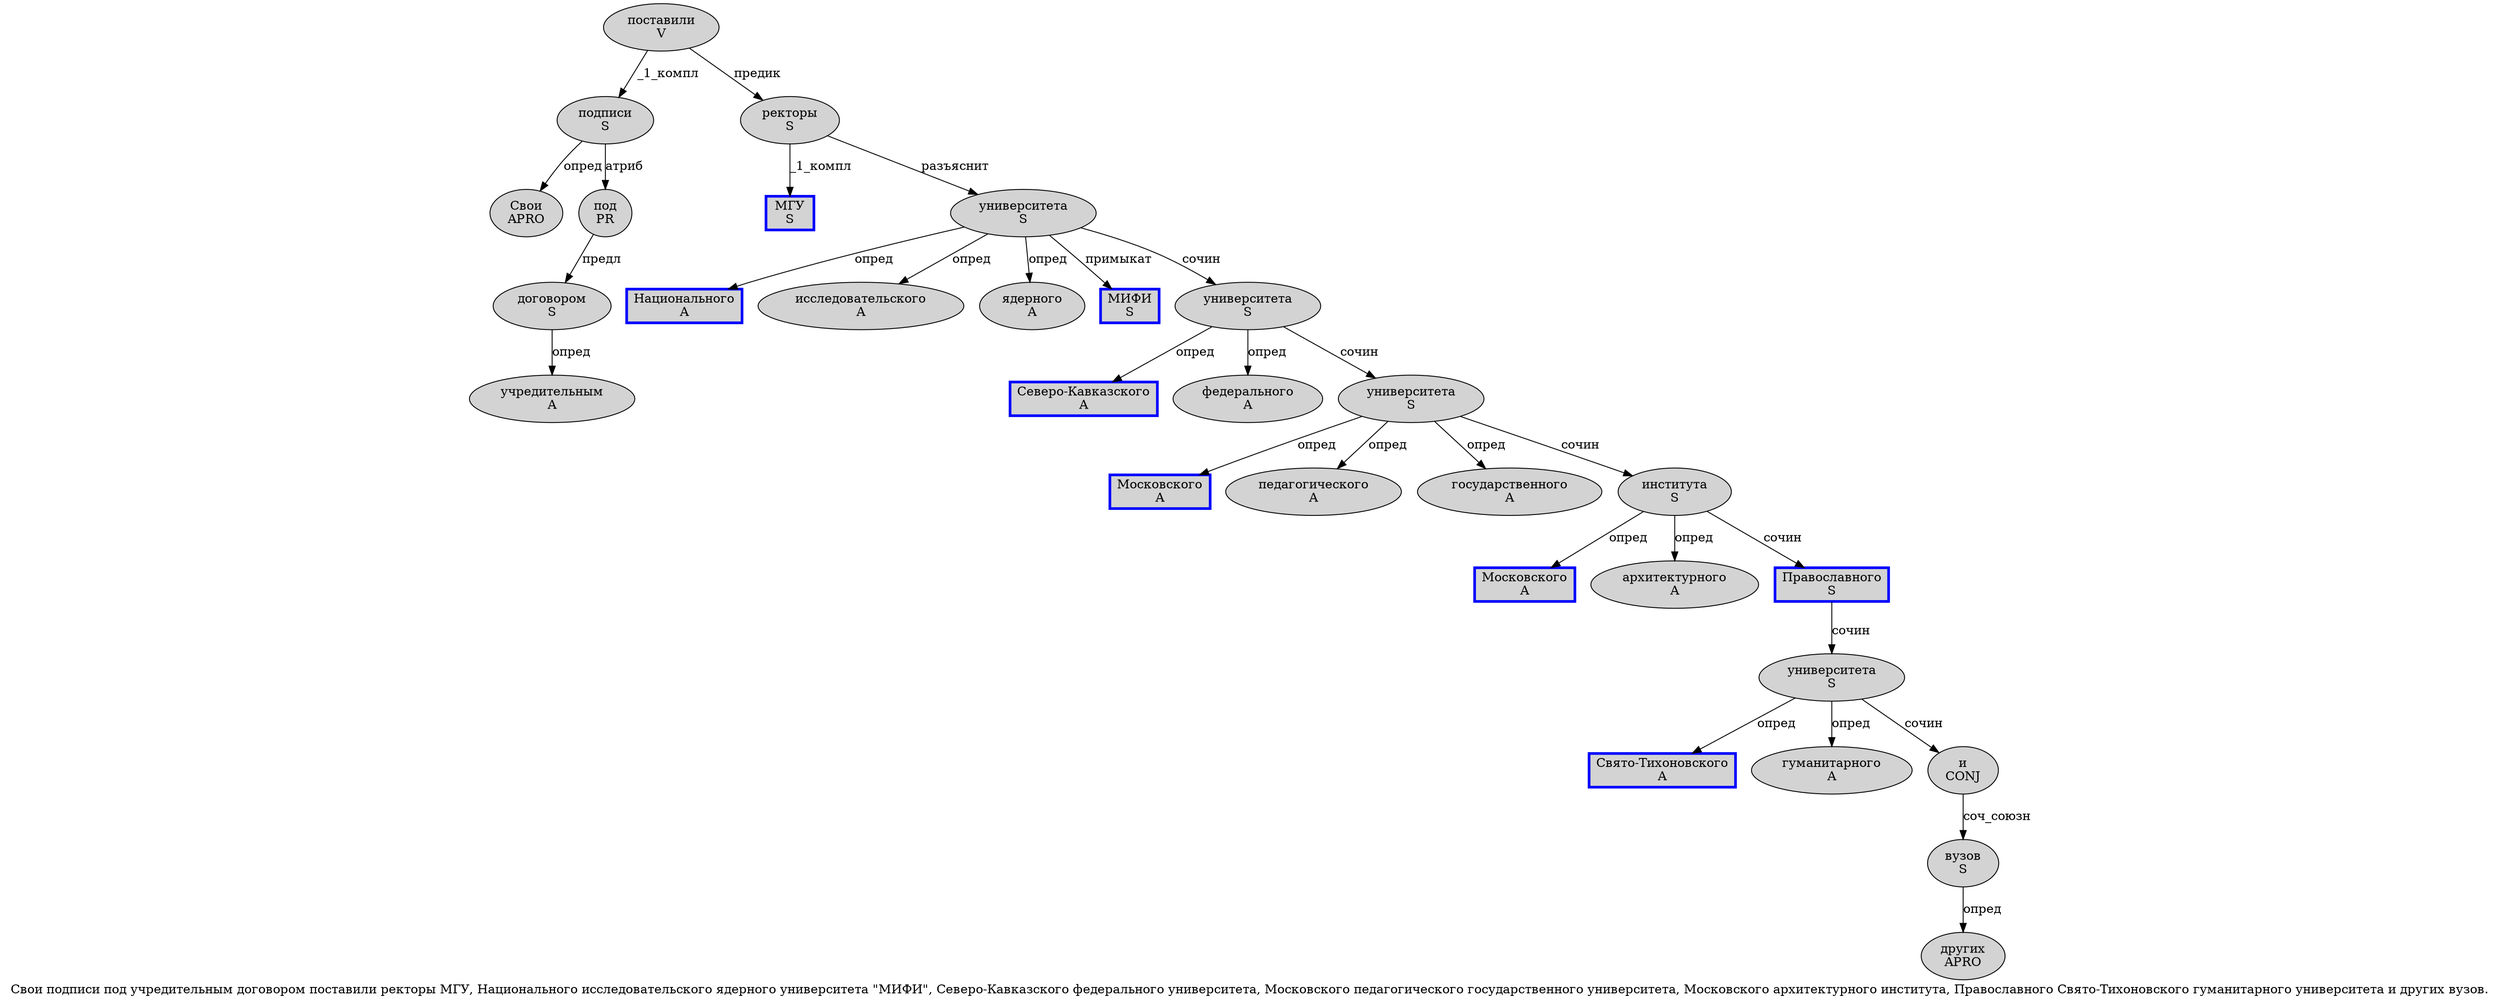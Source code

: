 digraph SENTENCE_1520 {
	graph [label="Свои подписи под учредительным договором поставили ректоры МГУ, Национального исследовательского ядерного университета \"МИФИ\", Северо-Кавказского федерального университета, Московского педагогического государственного университета, Московского архитектурного института, Православного Свято-Тихоновского гуманитарного университета и других вузов."]
	node [style=filled]
		0 [label="Свои
APRO" color="" fillcolor=lightgray penwidth=1 shape=ellipse]
		1 [label="подписи
S" color="" fillcolor=lightgray penwidth=1 shape=ellipse]
		2 [label="под
PR" color="" fillcolor=lightgray penwidth=1 shape=ellipse]
		3 [label="учредительным
A" color="" fillcolor=lightgray penwidth=1 shape=ellipse]
		4 [label="договором
S" color="" fillcolor=lightgray penwidth=1 shape=ellipse]
		5 [label="поставили
V" color="" fillcolor=lightgray penwidth=1 shape=ellipse]
		6 [label="ректоры
S" color="" fillcolor=lightgray penwidth=1 shape=ellipse]
		7 [label="МГУ
S" color=blue fillcolor=lightgray penwidth=3 shape=box]
		9 [label="Национального
A" color=blue fillcolor=lightgray penwidth=3 shape=box]
		10 [label="исследовательского
A" color="" fillcolor=lightgray penwidth=1 shape=ellipse]
		11 [label="ядерного
A" color="" fillcolor=lightgray penwidth=1 shape=ellipse]
		12 [label="университета
S" color="" fillcolor=lightgray penwidth=1 shape=ellipse]
		14 [label="МИФИ
S" color=blue fillcolor=lightgray penwidth=3 shape=box]
		17 [label="Северо-Кавказского
A" color=blue fillcolor=lightgray penwidth=3 shape=box]
		18 [label="федерального
A" color="" fillcolor=lightgray penwidth=1 shape=ellipse]
		19 [label="университета
S" color="" fillcolor=lightgray penwidth=1 shape=ellipse]
		21 [label="Московского
A" color=blue fillcolor=lightgray penwidth=3 shape=box]
		22 [label="педагогического
A" color="" fillcolor=lightgray penwidth=1 shape=ellipse]
		23 [label="государственного
A" color="" fillcolor=lightgray penwidth=1 shape=ellipse]
		24 [label="университета
S" color="" fillcolor=lightgray penwidth=1 shape=ellipse]
		26 [label="Московского
A" color=blue fillcolor=lightgray penwidth=3 shape=box]
		27 [label="архитектурного
A" color="" fillcolor=lightgray penwidth=1 shape=ellipse]
		28 [label="института
S" color="" fillcolor=lightgray penwidth=1 shape=ellipse]
		30 [label="Православного
S" color=blue fillcolor=lightgray penwidth=3 shape=box]
		31 [label="Свято-Тихоновского
A" color=blue fillcolor=lightgray penwidth=3 shape=box]
		32 [label="гуманитарного
A" color="" fillcolor=lightgray penwidth=1 shape=ellipse]
		33 [label="университета
S" color="" fillcolor=lightgray penwidth=1 shape=ellipse]
		34 [label="и
CONJ" color="" fillcolor=lightgray penwidth=1 shape=ellipse]
		35 [label="других
APRO" color="" fillcolor=lightgray penwidth=1 shape=ellipse]
		36 [label="вузов
S" color="" fillcolor=lightgray penwidth=1 shape=ellipse]
			6 -> 7 [label="_1_компл"]
			6 -> 12 [label="разъяснит"]
			19 -> 17 [label="опред"]
			19 -> 18 [label="опред"]
			19 -> 24 [label="сочин"]
			24 -> 21 [label="опред"]
			24 -> 22 [label="опред"]
			24 -> 23 [label="опред"]
			24 -> 28 [label="сочин"]
			33 -> 31 [label="опред"]
			33 -> 32 [label="опред"]
			33 -> 34 [label="сочин"]
			1 -> 0 [label="опред"]
			1 -> 2 [label="атриб"]
			30 -> 33 [label="сочин"]
			28 -> 26 [label="опред"]
			28 -> 27 [label="опред"]
			28 -> 30 [label="сочин"]
			34 -> 36 [label="соч_союзн"]
			12 -> 9 [label="опред"]
			12 -> 10 [label="опред"]
			12 -> 11 [label="опред"]
			12 -> 14 [label="примыкат"]
			12 -> 19 [label="сочин"]
			36 -> 35 [label="опред"]
			5 -> 1 [label="_1_компл"]
			5 -> 6 [label="предик"]
			4 -> 3 [label="опред"]
			2 -> 4 [label="предл"]
}